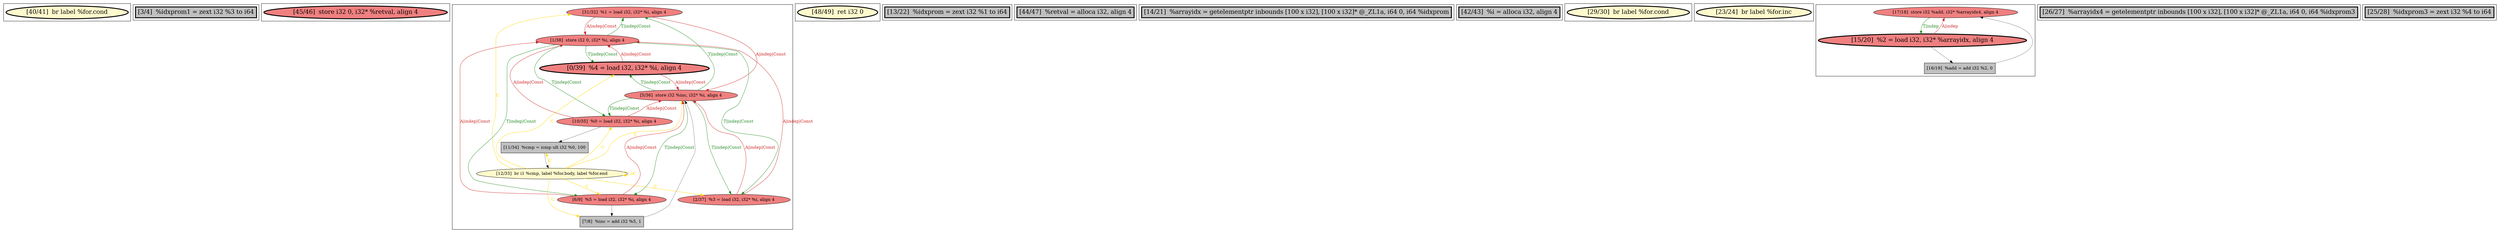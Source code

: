 
digraph G {





subgraph cluster13 {


node88 [penwidth=3.0,fontsize=20,fillcolor=lemonchiffon,label="[40/41]  br label %for.cond",shape=ellipse,style=filled ]



}

subgraph cluster11 {


node86 [penwidth=3.0,fontsize=20,fillcolor=grey,label="[3/4]  %idxprom1 = zext i32 %3 to i64",shape=rectangle,style=filled ]



}

subgraph cluster10 {


node85 [penwidth=3.0,fontsize=20,fillcolor=lightcoral,label="[45/46]  store i32 0, i32* %retval, align 4",shape=ellipse,style=filled ]



}

subgraph cluster9 {


node84 [fillcolor=lightcoral,label="[31/32]  %1 = load i32, i32* %i, align 4",shape=ellipse,style=filled ]
node82 [fillcolor=lemonchiffon,label="[12/33]  br i1 %cmp, label %for.body, label %for.end",shape=ellipse,style=filled ]
node81 [fillcolor=lightcoral,label="[6/9]  %5 = load i32, i32* %i, align 4",shape=ellipse,style=filled ]
node76 [fillcolor=lightcoral,label="[2/37]  %3 = load i32, i32* %i, align 4",shape=ellipse,style=filled ]
node77 [fillcolor=grey,label="[11/34]  %cmp = icmp ult i32 %0, 100",shape=rectangle,style=filled ]
node75 [fillcolor=grey,label="[7/8]  %inc = add i32 %5, 1",shape=rectangle,style=filled ]
node83 [fillcolor=lightcoral,label="[10/35]  %0 = load i32, i32* %i, align 4",shape=ellipse,style=filled ]
node78 [fillcolor=lightcoral,label="[1/38]  store i32 0, i32* %i, align 4",shape=ellipse,style=filled ]
node79 [penwidth=3.0,fontsize=20,fillcolor=lightcoral,label="[0/39]  %4 = load i32, i32* %i, align 4",shape=ellipse,style=filled ]
node80 [fillcolor=lightcoral,label="[5/36]  store i32 %inc, i32* %i, align 4",shape=ellipse,style=filled ]

node80->node79 [style=solid,color=forestgreen,label="T|indep|Const",penwidth=1.0,fontcolor=forestgreen ]
node81->node78 [style=solid,color=firebrick3,label="A|indep|Const",penwidth=1.0,fontcolor=firebrick3 ]
node78->node84 [style=solid,color=forestgreen,label="T|indep|Const",penwidth=1.0,fontcolor=forestgreen ]
node82->node80 [style=solid,color=gold,label="C",penwidth=1.0,fontcolor=gold ]
node84->node78 [style=solid,color=firebrick3,label="A|indep|Const",penwidth=1.0,fontcolor=firebrick3 ]
node80->node84 [style=solid,color=forestgreen,label="T|indep|Const",penwidth=1.0,fontcolor=forestgreen ]
node80->node83 [style=solid,color=forestgreen,label="T|indep|Const",penwidth=1.0,fontcolor=forestgreen ]
node78->node83 [style=solid,color=forestgreen,label="T|indep|Const",penwidth=1.0,fontcolor=forestgreen ]
node83->node78 [style=solid,color=firebrick3,label="A|indep|Const",penwidth=1.0,fontcolor=firebrick3 ]
node75->node80 [style=solid,color=black,label="",penwidth=0.5,fontcolor=black ]
node77->node82 [style=solid,color=black,label="",penwidth=0.5,fontcolor=black ]
node82->node79 [style=solid,color=gold,label="C",penwidth=1.0,fontcolor=gold ]
node82->node76 [style=solid,color=gold,label="C",penwidth=1.0,fontcolor=gold ]
node82->node81 [style=solid,color=gold,label="C",penwidth=1.0,fontcolor=gold ]
node79->node80 [style=solid,color=firebrick3,label="A|indep|Const",penwidth=1.0,fontcolor=firebrick3 ]
node78->node79 [style=solid,color=forestgreen,label="T|indep|Const",penwidth=1.0,fontcolor=forestgreen ]
node78->node81 [style=solid,color=forestgreen,label="T|indep|Const",penwidth=1.0,fontcolor=forestgreen ]
node80->node81 [style=solid,color=forestgreen,label="T|indep|Const",penwidth=1.0,fontcolor=forestgreen ]
node82->node82 [style=solid,color=gold,label="C",penwidth=1.0,fontcolor=gold ]
node84->node80 [style=solid,color=firebrick3,label="A|indep|Const",penwidth=1.0,fontcolor=firebrick3 ]
node82->node75 [style=solid,color=gold,label="C",penwidth=1.0,fontcolor=gold ]
node81->node75 [style=solid,color=black,label="",penwidth=0.5,fontcolor=black ]
node81->node80 [style=solid,color=firebrick3,label="A|indep|Const",penwidth=1.0,fontcolor=firebrick3 ]
node78->node76 [style=solid,color=forestgreen,label="T|indep|Const",penwidth=1.0,fontcolor=forestgreen ]
node83->node77 [style=solid,color=black,label="",penwidth=0.5,fontcolor=black ]
node76->node78 [style=solid,color=firebrick3,label="A|indep|Const",penwidth=1.0,fontcolor=firebrick3 ]
node83->node80 [style=solid,color=firebrick3,label="A|indep|Const",penwidth=1.0,fontcolor=firebrick3 ]
node82->node84 [style=solid,color=gold,label="C",penwidth=1.0,fontcolor=gold ]
node82->node83 [style=solid,color=gold,label="C",penwidth=1.0,fontcolor=gold ]
node80->node76 [style=solid,color=forestgreen,label="T|indep|Const",penwidth=1.0,fontcolor=forestgreen ]
node79->node78 [style=solid,color=firebrick3,label="A|indep|Const",penwidth=1.0,fontcolor=firebrick3 ]
node76->node80 [style=solid,color=firebrick3,label="A|indep|Const",penwidth=1.0,fontcolor=firebrick3 ]
node82->node77 [style=solid,color=gold,label="C",penwidth=1.0,fontcolor=gold ]


}

subgraph cluster8 {


node74 [penwidth=3.0,fontsize=20,fillcolor=lemonchiffon,label="[48/49]  ret i32 0",shape=ellipse,style=filled ]



}

subgraph cluster7 {


node73 [penwidth=3.0,fontsize=20,fillcolor=grey,label="[13/22]  %idxprom = zext i32 %1 to i64",shape=rectangle,style=filled ]



}

subgraph cluster6 {


node72 [penwidth=3.0,fontsize=20,fillcolor=grey,label="[44/47]  %retval = alloca i32, align 4",shape=rectangle,style=filled ]



}

subgraph cluster0 {


node64 [penwidth=3.0,fontsize=20,fillcolor=grey,label="[14/21]  %arrayidx = getelementptr inbounds [100 x i32], [100 x i32]* @_ZL1a, i64 0, i64 %idxprom",shape=rectangle,style=filled ]



}

subgraph cluster12 {


node87 [penwidth=3.0,fontsize=20,fillcolor=grey,label="[42/43]  %i = alloca i32, align 4",shape=rectangle,style=filled ]



}

subgraph cluster5 {


node71 [penwidth=3.0,fontsize=20,fillcolor=lemonchiffon,label="[29/30]  br label %for.cond",shape=ellipse,style=filled ]



}

subgraph cluster1 {


node65 [penwidth=3.0,fontsize=20,fillcolor=lemonchiffon,label="[23/24]  br label %for.inc",shape=ellipse,style=filled ]



}

subgraph cluster2 {


node68 [fillcolor=lightcoral,label="[17/18]  store i32 %add, i32* %arrayidx4, align 4",shape=ellipse,style=filled ]
node66 [fillcolor=grey,label="[16/19]  %add = add i32 %2, 0",shape=rectangle,style=filled ]
node67 [penwidth=3.0,fontsize=20,fillcolor=lightcoral,label="[15/20]  %2 = load i32, i32* %arrayidx, align 4",shape=ellipse,style=filled ]

node67->node66 [style=solid,color=black,label="",penwidth=0.5,fontcolor=black ]
node66->node68 [style=solid,color=black,label="",penwidth=0.5,fontcolor=black ]
node68->node67 [style=solid,color=forestgreen,label="T|indep",penwidth=1.0,fontcolor=forestgreen ]
node67->node68 [style=solid,color=firebrick3,label="A|indep",penwidth=1.0,fontcolor=firebrick3 ]


}

subgraph cluster3 {


node69 [penwidth=3.0,fontsize=20,fillcolor=grey,label="[26/27]  %arrayidx4 = getelementptr inbounds [100 x i32], [100 x i32]* @_ZL1a, i64 0, i64 %idxprom3",shape=rectangle,style=filled ]



}

subgraph cluster4 {


node70 [penwidth=3.0,fontsize=20,fillcolor=grey,label="[25/28]  %idxprom3 = zext i32 %4 to i64",shape=rectangle,style=filled ]



}

}
